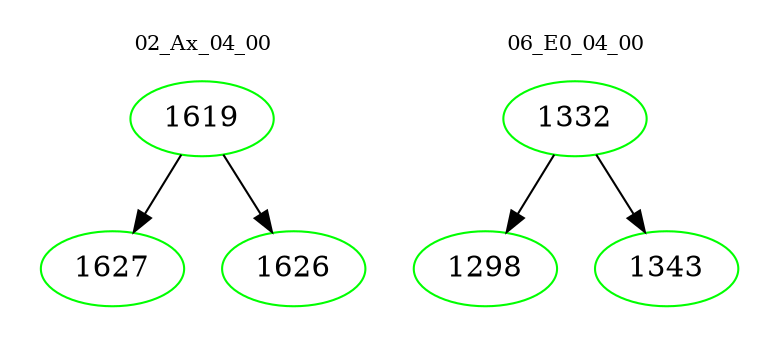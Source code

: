 digraph{
subgraph cluster_0 {
color = white
label = "02_Ax_04_00";
fontsize=10;
T0_1619 [label="1619", color="green"]
T0_1619 -> T0_1627 [color="black"]
T0_1627 [label="1627", color="green"]
T0_1619 -> T0_1626 [color="black"]
T0_1626 [label="1626", color="green"]
}
subgraph cluster_1 {
color = white
label = "06_E0_04_00";
fontsize=10;
T1_1332 [label="1332", color="green"]
T1_1332 -> T1_1298 [color="black"]
T1_1298 [label="1298", color="green"]
T1_1332 -> T1_1343 [color="black"]
T1_1343 [label="1343", color="green"]
}
}

